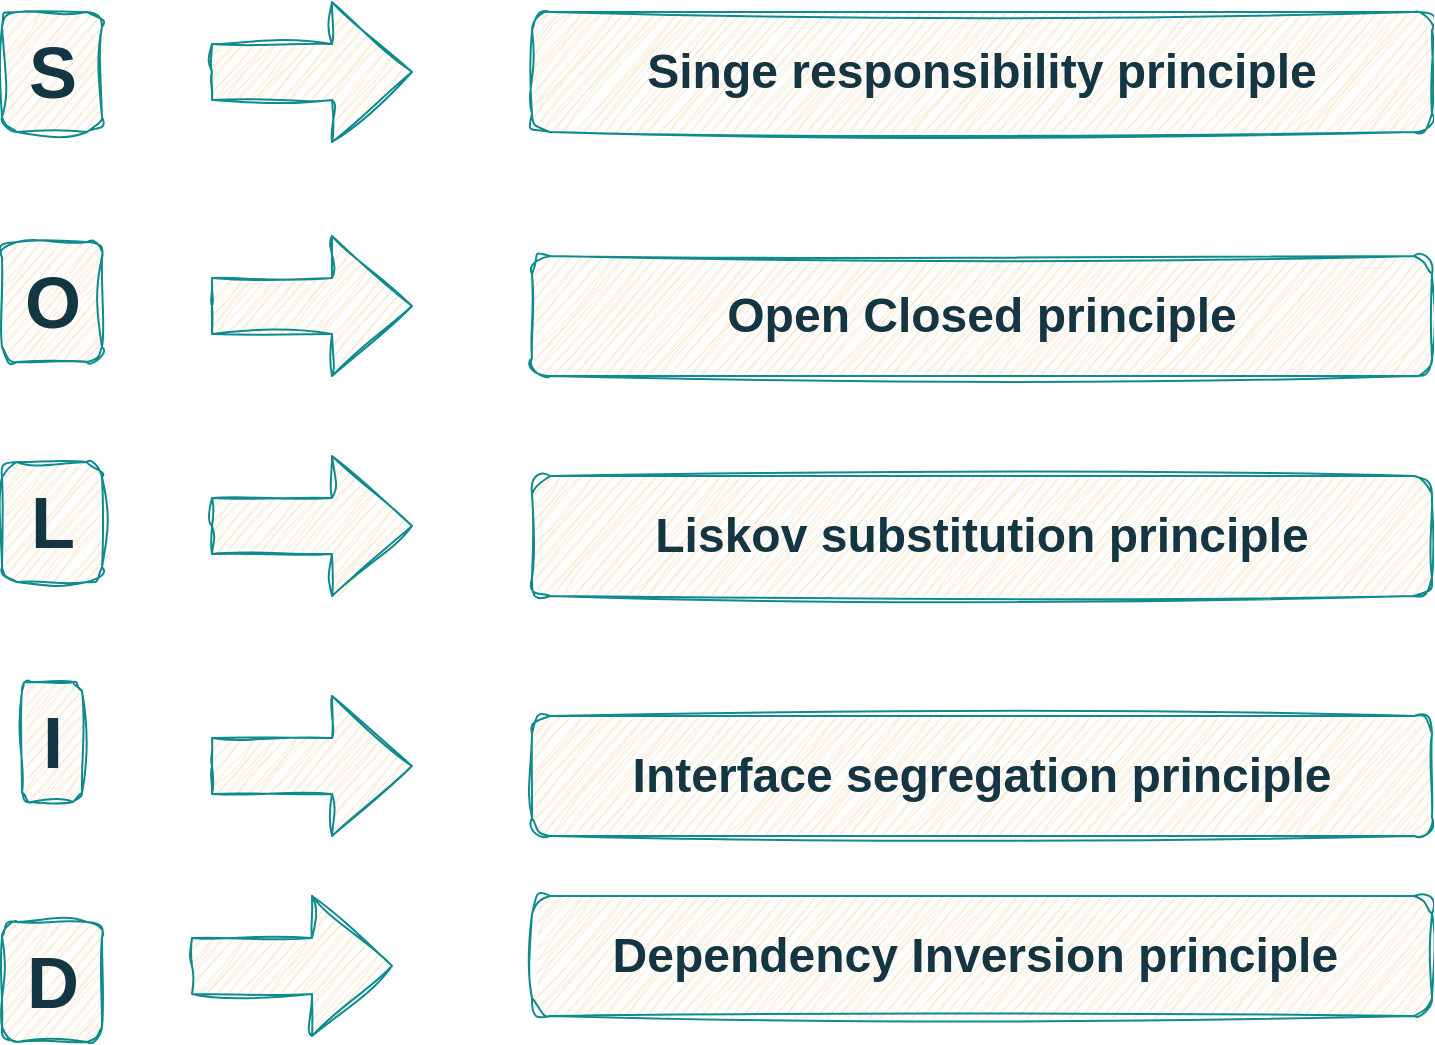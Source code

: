 <mxfile version="21.7.5" type="github">
  <diagram name="Page-1" id="wfMylGYJhQC8H9XKdgfq">
    <mxGraphModel dx="1434" dy="758" grid="1" gridSize="10" guides="1" tooltips="1" connect="1" arrows="1" fold="1" page="1" pageScale="1" pageWidth="850" pageHeight="1100" math="0" shadow="0">
      <root>
        <mxCell id="0" />
        <mxCell id="1" parent="0" />
        <mxCell id="wnrowe8Yc_gLWgEi01_T-1" value="" style="html=1;shadow=0;dashed=0;align=center;verticalAlign=middle;shape=mxgraph.arrows2.arrow;dy=0.6;dx=40;notch=0;fillColor=#FAE5C7;strokeColor=#0F8B8D;rounded=1;sketch=1;curveFitting=1;jiggle=2;labelBackgroundColor=none;fontColor=#143642;" vertex="1" parent="1">
          <mxGeometry x="200" y="113" width="100" height="70" as="geometry" />
        </mxCell>
        <mxCell id="wnrowe8Yc_gLWgEi01_T-2" value="" style="html=1;shadow=0;dashed=0;align=center;verticalAlign=middle;shape=mxgraph.arrows2.arrow;dy=0.6;dx=40;notch=0;fillColor=#FAE5C7;strokeColor=#0F8B8D;rounded=1;sketch=1;curveFitting=1;jiggle=2;labelBackgroundColor=none;fontColor=#143642;" vertex="1" parent="1">
          <mxGeometry x="200" y="230" width="100" height="70" as="geometry" />
        </mxCell>
        <mxCell id="wnrowe8Yc_gLWgEi01_T-3" value="" style="html=1;shadow=0;dashed=0;align=center;verticalAlign=middle;shape=mxgraph.arrows2.arrow;dy=0.6;dx=40;notch=0;fillColor=#FAE5C7;strokeColor=#0F8B8D;rounded=1;sketch=1;curveFitting=1;jiggle=2;labelBackgroundColor=none;fontColor=#143642;" vertex="1" parent="1">
          <mxGeometry x="200" y="340" width="100" height="70" as="geometry" />
        </mxCell>
        <mxCell id="wnrowe8Yc_gLWgEi01_T-4" value="" style="html=1;shadow=0;dashed=0;align=center;verticalAlign=middle;shape=mxgraph.arrows2.arrow;dy=0.6;dx=40;notch=0;fillColor=#FAE5C7;strokeColor=#0F8B8D;rounded=1;sketch=1;curveFitting=1;jiggle=2;labelBackgroundColor=none;fontColor=#143642;" vertex="1" parent="1">
          <mxGeometry x="200" y="460" width="100" height="70" as="geometry" />
        </mxCell>
        <mxCell id="wnrowe8Yc_gLWgEi01_T-5" value="" style="html=1;shadow=0;dashed=0;align=center;verticalAlign=middle;shape=mxgraph.arrows2.arrow;dy=0.6;dx=40;notch=0;fillColor=#FAE5C7;strokeColor=#0F8B8D;rounded=1;sketch=1;curveFitting=1;jiggle=2;labelBackgroundColor=none;fontColor=#143642;" vertex="1" parent="1">
          <mxGeometry x="190" y="560" width="100" height="70" as="geometry" />
        </mxCell>
        <mxCell id="wnrowe8Yc_gLWgEi01_T-6" value="&lt;font style=&quot;font-size: 36px;&quot;&gt;S&lt;/font&gt;" style="text;html=1;align=center;verticalAlign=middle;resizable=0;points=[];autosize=1;strokeColor=#0F8B8D;fillColor=#FAE5C7;fontStyle=1;fontSize=36;rounded=1;sketch=1;curveFitting=1;jiggle=2;labelBackgroundColor=none;fontColor=#143642;" vertex="1" parent="1">
          <mxGeometry x="95" y="118" width="50" height="60" as="geometry" />
        </mxCell>
        <mxCell id="wnrowe8Yc_gLWgEi01_T-7" value="&lt;font style=&quot;font-size: 36px;&quot;&gt;O&lt;/font&gt;" style="text;html=1;align=center;verticalAlign=middle;resizable=0;points=[];autosize=1;strokeColor=#0F8B8D;fillColor=#FAE5C7;fontStyle=1;rounded=1;sketch=1;curveFitting=1;jiggle=2;labelBackgroundColor=none;fontColor=#143642;" vertex="1" parent="1">
          <mxGeometry x="95" y="233" width="50" height="60" as="geometry" />
        </mxCell>
        <mxCell id="wnrowe8Yc_gLWgEi01_T-8" value="&lt;font style=&quot;font-size: 36px;&quot;&gt;L&lt;/font&gt;" style="text;html=1;align=center;verticalAlign=middle;resizable=0;points=[];autosize=1;strokeColor=#0F8B8D;fillColor=#FAE5C7;fontStyle=1;rounded=1;sketch=1;curveFitting=1;jiggle=2;labelBackgroundColor=none;fontColor=#143642;" vertex="1" parent="1">
          <mxGeometry x="95" y="343" width="50" height="60" as="geometry" />
        </mxCell>
        <mxCell id="wnrowe8Yc_gLWgEi01_T-9" value="&lt;font style=&quot;font-size: 36px;&quot;&gt;I&lt;/font&gt;" style="text;html=1;align=center;verticalAlign=middle;resizable=0;points=[];autosize=1;strokeColor=#0F8B8D;fillColor=#FAE5C7;fontStyle=1;rounded=1;sketch=1;curveFitting=1;jiggle=2;labelBackgroundColor=none;fontColor=#143642;" vertex="1" parent="1">
          <mxGeometry x="105" y="453" width="30" height="60" as="geometry" />
        </mxCell>
        <mxCell id="wnrowe8Yc_gLWgEi01_T-10" value="&lt;font style=&quot;font-size: 36px;&quot;&gt;D&lt;/font&gt;" style="text;html=1;align=center;verticalAlign=middle;resizable=0;points=[];autosize=1;strokeColor=#0F8B8D;fillColor=#FAE5C7;fontStyle=1;rounded=1;sketch=1;curveFitting=1;jiggle=2;labelBackgroundColor=none;fontColor=#143642;" vertex="1" parent="1">
          <mxGeometry x="95" y="573" width="50" height="60" as="geometry" />
        </mxCell>
        <mxCell id="wnrowe8Yc_gLWgEi01_T-11" value="&lt;h1&gt;&lt;br&gt;&lt;/h1&gt;" style="text;html=1;align=center;verticalAlign=middle;resizable=0;points=[];autosize=1;strokeColor=none;fillColor=none;rounded=1;sketch=1;curveFitting=1;jiggle=2;labelBackgroundColor=none;fontColor=#143642;" vertex="1" parent="1">
          <mxGeometry x="510" y="113" width="20" height="70" as="geometry" />
        </mxCell>
        <mxCell id="wnrowe8Yc_gLWgEi01_T-16" value="&lt;font style=&quot;font-size: 24px;&quot;&gt;&lt;b&gt;Singe responsibility principle&lt;/b&gt;&lt;/font&gt;" style="rounded=1;whiteSpace=wrap;html=1;sketch=1;curveFitting=1;jiggle=2;labelBackgroundColor=none;fillColor=#FAE5C7;strokeColor=#0F8B8D;fontColor=#143642;" vertex="1" parent="1">
          <mxGeometry x="360" y="118" width="450" height="60" as="geometry" />
        </mxCell>
        <mxCell id="wnrowe8Yc_gLWgEi01_T-17" value="&lt;font style=&quot;font-size: 24px;&quot;&gt;&lt;b&gt;Open Closed principle&lt;/b&gt;&lt;/font&gt;" style="whiteSpace=wrap;html=1;rounded=1;sketch=1;curveFitting=1;jiggle=2;labelBackgroundColor=none;fillColor=#FAE5C7;strokeColor=#0F8B8D;fontColor=#143642;" vertex="1" parent="1">
          <mxGeometry x="360" y="240" width="450" height="60" as="geometry" />
        </mxCell>
        <mxCell id="wnrowe8Yc_gLWgEi01_T-18" value="&lt;font style=&quot;font-size: 24px;&quot;&gt;&lt;b&gt;Liskov substitution principle&lt;/b&gt;&lt;/font&gt;" style="whiteSpace=wrap;html=1;rounded=1;sketch=1;curveFitting=1;jiggle=2;labelBackgroundColor=none;fillColor=#FAE5C7;strokeColor=#0F8B8D;fontColor=#143642;" vertex="1" parent="1">
          <mxGeometry x="360" y="350" width="450" height="60" as="geometry" />
        </mxCell>
        <mxCell id="wnrowe8Yc_gLWgEi01_T-19" value="&lt;font style=&quot;font-size: 24px;&quot;&gt;&lt;b&gt;Interface segregation principle&lt;/b&gt;&lt;/font&gt;" style="whiteSpace=wrap;html=1;rounded=1;sketch=1;curveFitting=1;jiggle=2;labelBackgroundColor=none;fillColor=#FAE5C7;strokeColor=#0F8B8D;fontColor=#143642;" vertex="1" parent="1">
          <mxGeometry x="360" y="470" width="450" height="60" as="geometry" />
        </mxCell>
        <mxCell id="wnrowe8Yc_gLWgEi01_T-20" value="&lt;font style=&quot;font-size: 24px;&quot;&gt;&lt;b&gt;Dependency Inversion principle&amp;nbsp;&lt;/b&gt;&lt;/font&gt;" style="whiteSpace=wrap;html=1;rounded=1;sketch=1;curveFitting=1;jiggle=2;labelBackgroundColor=none;fillColor=#FAE5C7;strokeColor=#0F8B8D;fontColor=#143642;" vertex="1" parent="1">
          <mxGeometry x="360" y="560" width="450" height="60" as="geometry" />
        </mxCell>
      </root>
    </mxGraphModel>
  </diagram>
</mxfile>
